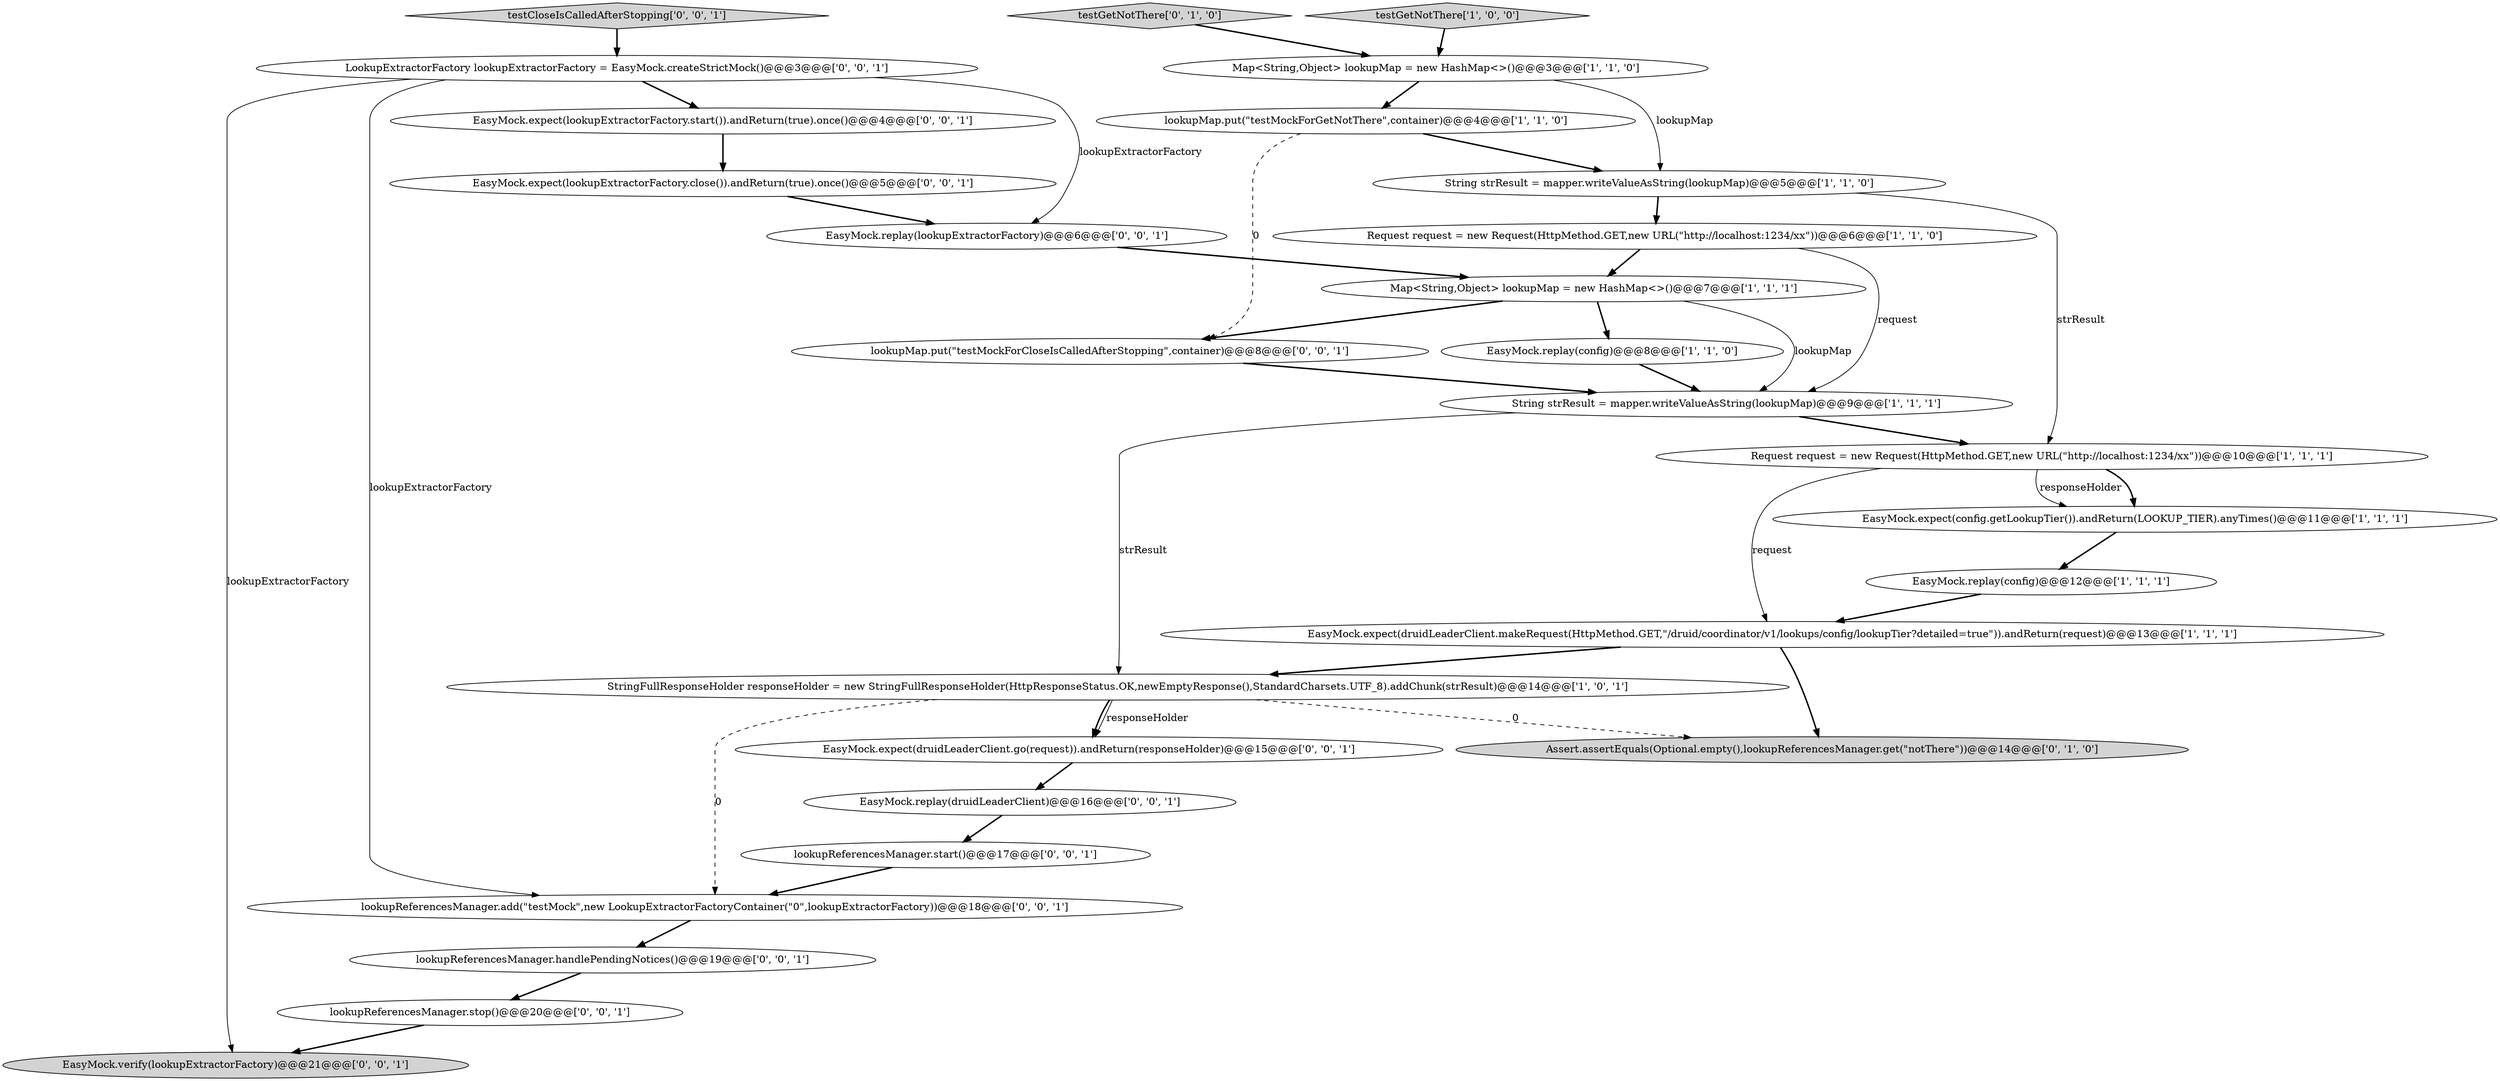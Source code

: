 digraph {
12 [style = filled, label = "EasyMock.expect(config.getLookupTier()).andReturn(LOOKUP_TIER).anyTimes()@@@11@@@['1', '1', '1']", fillcolor = white, shape = ellipse image = "AAA0AAABBB1BBB"];
0 [style = filled, label = "lookupMap.put(\"testMockForGetNotThere\",container)@@@4@@@['1', '1', '0']", fillcolor = white, shape = ellipse image = "AAA0AAABBB1BBB"];
11 [style = filled, label = "Request request = new Request(HttpMethod.GET,new URL(\"http://localhost:1234/xx\"))@@@10@@@['1', '1', '1']", fillcolor = white, shape = ellipse image = "AAA0AAABBB1BBB"];
16 [style = filled, label = "EasyMock.replay(lookupExtractorFactory)@@@6@@@['0', '0', '1']", fillcolor = white, shape = ellipse image = "AAA0AAABBB3BBB"];
8 [style = filled, label = "StringFullResponseHolder responseHolder = new StringFullResponseHolder(HttpResponseStatus.OK,newEmptyResponse(),StandardCharsets.UTF_8).addChunk(strResult)@@@14@@@['1', '0', '1']", fillcolor = white, shape = ellipse image = "AAA0AAABBB1BBB"];
19 [style = filled, label = "EasyMock.expect(druidLeaderClient.go(request)).andReturn(responseHolder)@@@15@@@['0', '0', '1']", fillcolor = white, shape = ellipse image = "AAA0AAABBB3BBB"];
3 [style = filled, label = "Map<String,Object> lookupMap = new HashMap<>()@@@7@@@['1', '1', '1']", fillcolor = white, shape = ellipse image = "AAA0AAABBB1BBB"];
17 [style = filled, label = "EasyMock.verify(lookupExtractorFactory)@@@21@@@['0', '0', '1']", fillcolor = lightgray, shape = ellipse image = "AAA0AAABBB3BBB"];
4 [style = filled, label = "String strResult = mapper.writeValueAsString(lookupMap)@@@5@@@['1', '1', '0']", fillcolor = white, shape = ellipse image = "AAA0AAABBB1BBB"];
1 [style = filled, label = "EasyMock.replay(config)@@@12@@@['1', '1', '1']", fillcolor = white, shape = ellipse image = "AAA0AAABBB1BBB"];
13 [style = filled, label = "Assert.assertEquals(Optional.empty(),lookupReferencesManager.get(\"notThere\"))@@@14@@@['0', '1', '0']", fillcolor = lightgray, shape = ellipse image = "AAA1AAABBB2BBB"];
25 [style = filled, label = "lookupReferencesManager.handlePendingNotices()@@@19@@@['0', '0', '1']", fillcolor = white, shape = ellipse image = "AAA0AAABBB3BBB"];
9 [style = filled, label = "EasyMock.replay(config)@@@8@@@['1', '1', '0']", fillcolor = white, shape = ellipse image = "AAA0AAABBB1BBB"];
18 [style = filled, label = "EasyMock.expect(lookupExtractorFactory.start()).andReturn(true).once()@@@4@@@['0', '0', '1']", fillcolor = white, shape = ellipse image = "AAA0AAABBB3BBB"];
27 [style = filled, label = "lookupMap.put(\"testMockForCloseIsCalledAfterStopping\",container)@@@8@@@['0', '0', '1']", fillcolor = white, shape = ellipse image = "AAA0AAABBB3BBB"];
2 [style = filled, label = "EasyMock.expect(druidLeaderClient.makeRequest(HttpMethod.GET,\"/druid/coordinator/v1/lookups/config/lookupTier?detailed=true\")).andReturn(request)@@@13@@@['1', '1', '1']", fillcolor = white, shape = ellipse image = "AAA0AAABBB1BBB"];
6 [style = filled, label = "testGetNotThere['1', '0', '0']", fillcolor = lightgray, shape = diamond image = "AAA0AAABBB1BBB"];
22 [style = filled, label = "LookupExtractorFactory lookupExtractorFactory = EasyMock.createStrictMock()@@@3@@@['0', '0', '1']", fillcolor = white, shape = ellipse image = "AAA0AAABBB3BBB"];
5 [style = filled, label = "Map<String,Object> lookupMap = new HashMap<>()@@@3@@@['1', '1', '0']", fillcolor = white, shape = ellipse image = "AAA0AAABBB1BBB"];
14 [style = filled, label = "testGetNotThere['0', '1', '0']", fillcolor = lightgray, shape = diamond image = "AAA0AAABBB2BBB"];
23 [style = filled, label = "EasyMock.replay(druidLeaderClient)@@@16@@@['0', '0', '1']", fillcolor = white, shape = ellipse image = "AAA0AAABBB3BBB"];
10 [style = filled, label = "String strResult = mapper.writeValueAsString(lookupMap)@@@9@@@['1', '1', '1']", fillcolor = white, shape = ellipse image = "AAA0AAABBB1BBB"];
20 [style = filled, label = "lookupReferencesManager.stop()@@@20@@@['0', '0', '1']", fillcolor = white, shape = ellipse image = "AAA0AAABBB3BBB"];
21 [style = filled, label = "lookupReferencesManager.add(\"testMock\",new LookupExtractorFactoryContainer(\"0\",lookupExtractorFactory))@@@18@@@['0', '0', '1']", fillcolor = white, shape = ellipse image = "AAA0AAABBB3BBB"];
24 [style = filled, label = "EasyMock.expect(lookupExtractorFactory.close()).andReturn(true).once()@@@5@@@['0', '0', '1']", fillcolor = white, shape = ellipse image = "AAA0AAABBB3BBB"];
26 [style = filled, label = "testCloseIsCalledAfterStopping['0', '0', '1']", fillcolor = lightgray, shape = diamond image = "AAA0AAABBB3BBB"];
7 [style = filled, label = "Request request = new Request(HttpMethod.GET,new URL(\"http://localhost:1234/xx\"))@@@6@@@['1', '1', '0']", fillcolor = white, shape = ellipse image = "AAA0AAABBB1BBB"];
15 [style = filled, label = "lookupReferencesManager.start()@@@17@@@['0', '0', '1']", fillcolor = white, shape = ellipse image = "AAA0AAABBB3BBB"];
14->5 [style = bold, label=""];
26->22 [style = bold, label=""];
5->4 [style = solid, label="lookupMap"];
22->17 [style = solid, label="lookupExtractorFactory"];
4->7 [style = bold, label=""];
0->4 [style = bold, label=""];
11->12 [style = bold, label=""];
23->15 [style = bold, label=""];
22->21 [style = solid, label="lookupExtractorFactory"];
18->24 [style = bold, label=""];
2->13 [style = bold, label=""];
25->20 [style = bold, label=""];
0->27 [style = dashed, label="0"];
10->8 [style = solid, label="strResult"];
11->12 [style = solid, label="responseHolder"];
8->13 [style = dashed, label="0"];
12->1 [style = bold, label=""];
4->11 [style = solid, label="strResult"];
15->21 [style = bold, label=""];
10->11 [style = bold, label=""];
19->23 [style = bold, label=""];
3->27 [style = bold, label=""];
2->8 [style = bold, label=""];
7->10 [style = solid, label="request"];
7->3 [style = bold, label=""];
8->21 [style = dashed, label="0"];
21->25 [style = bold, label=""];
5->0 [style = bold, label=""];
11->2 [style = solid, label="request"];
22->16 [style = solid, label="lookupExtractorFactory"];
24->16 [style = bold, label=""];
16->3 [style = bold, label=""];
3->9 [style = bold, label=""];
27->10 [style = bold, label=""];
22->18 [style = bold, label=""];
6->5 [style = bold, label=""];
20->17 [style = bold, label=""];
8->19 [style = solid, label="responseHolder"];
1->2 [style = bold, label=""];
3->10 [style = solid, label="lookupMap"];
8->19 [style = bold, label=""];
9->10 [style = bold, label=""];
}
